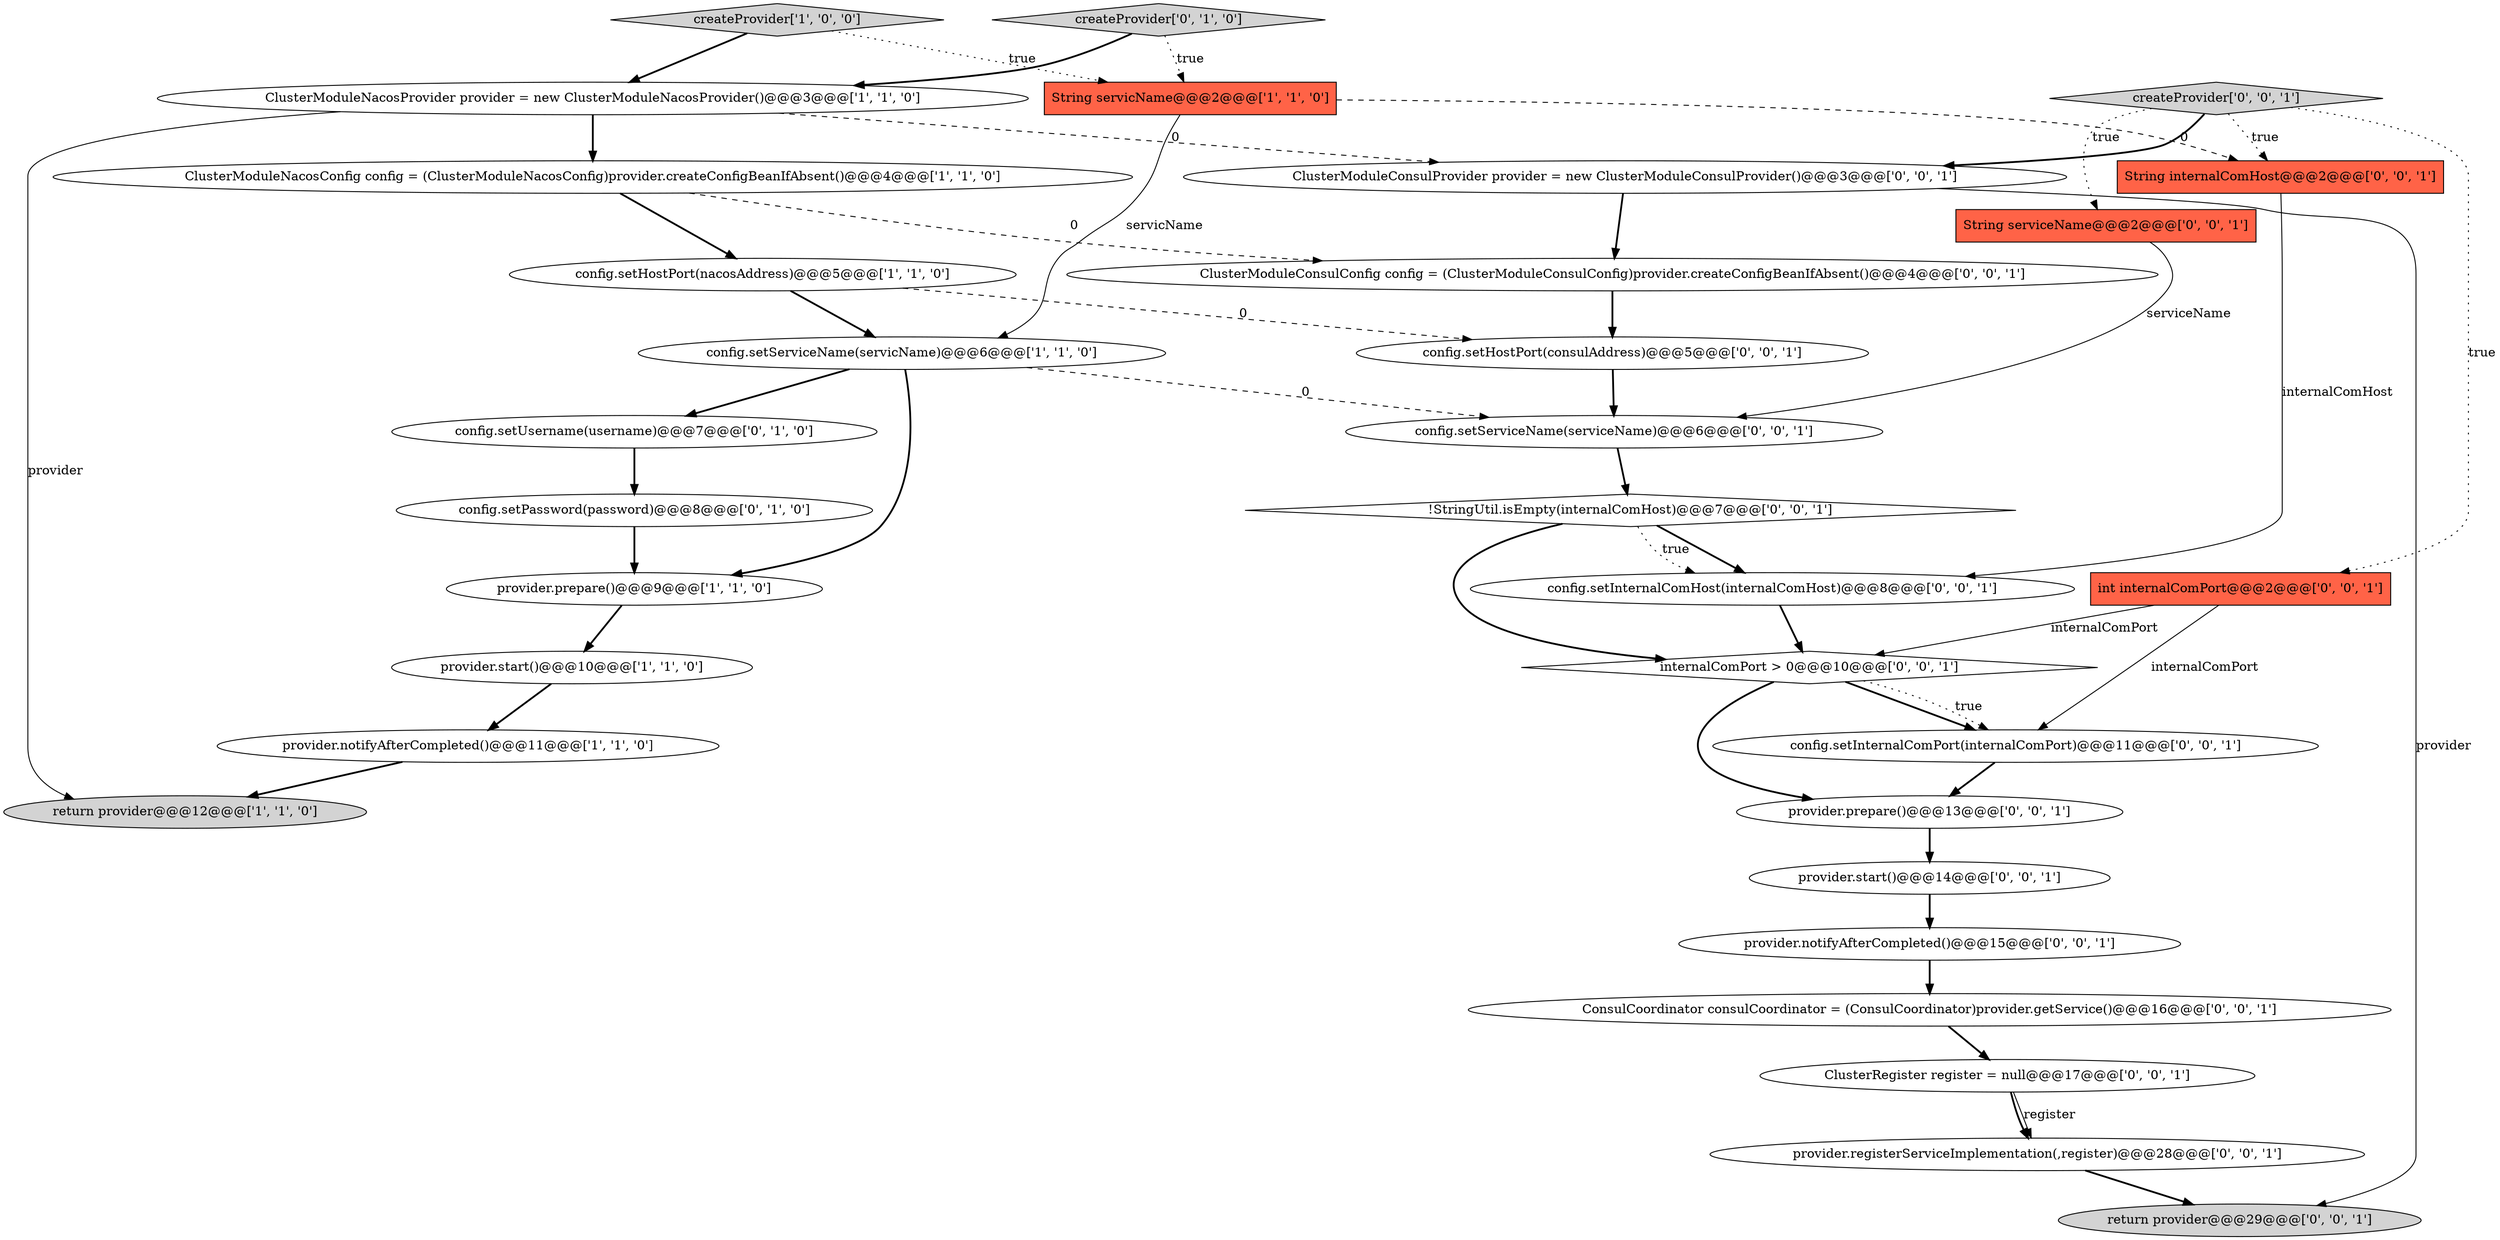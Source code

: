 digraph {
18 [style = filled, label = "ConsulCoordinator consulCoordinator = (ConsulCoordinator)provider.getService()@@@16@@@['0', '0', '1']", fillcolor = white, shape = ellipse image = "AAA0AAABBB3BBB"];
15 [style = filled, label = "provider.registerServiceImplementation(,register)@@@28@@@['0', '0', '1']", fillcolor = white, shape = ellipse image = "AAA0AAABBB3BBB"];
30 [style = filled, label = "provider.start()@@@14@@@['0', '0', '1']", fillcolor = white, shape = ellipse image = "AAA0AAABBB3BBB"];
17 [style = filled, label = "config.setInternalComHost(internalComHost)@@@8@@@['0', '0', '1']", fillcolor = white, shape = ellipse image = "AAA0AAABBB3BBB"];
23 [style = filled, label = "internalComPort > 0@@@10@@@['0', '0', '1']", fillcolor = white, shape = diamond image = "AAA0AAABBB3BBB"];
9 [style = filled, label = "return provider@@@12@@@['1', '1', '0']", fillcolor = lightgray, shape = ellipse image = "AAA0AAABBB1BBB"];
28 [style = filled, label = "String internalComHost@@@2@@@['0', '0', '1']", fillcolor = tomato, shape = box image = "AAA0AAABBB3BBB"];
25 [style = filled, label = "int internalComPort@@@2@@@['0', '0', '1']", fillcolor = tomato, shape = box image = "AAA0AAABBB3BBB"];
3 [style = filled, label = "config.setHostPort(nacosAddress)@@@5@@@['1', '1', '0']", fillcolor = white, shape = ellipse image = "AAA0AAABBB1BBB"];
14 [style = filled, label = "provider.notifyAfterCompleted()@@@15@@@['0', '0', '1']", fillcolor = white, shape = ellipse image = "AAA0AAABBB3BBB"];
21 [style = filled, label = "config.setInternalComPort(internalComPort)@@@11@@@['0', '0', '1']", fillcolor = white, shape = ellipse image = "AAA0AAABBB3BBB"];
4 [style = filled, label = "provider.notifyAfterCompleted()@@@11@@@['1', '1', '0']", fillcolor = white, shape = ellipse image = "AAA0AAABBB1BBB"];
20 [style = filled, label = "createProvider['0', '0', '1']", fillcolor = lightgray, shape = diamond image = "AAA0AAABBB3BBB"];
6 [style = filled, label = "createProvider['1', '0', '0']", fillcolor = lightgray, shape = diamond image = "AAA0AAABBB1BBB"];
11 [style = filled, label = "config.setUsername(username)@@@7@@@['0', '1', '0']", fillcolor = white, shape = ellipse image = "AAA1AAABBB2BBB"];
16 [style = filled, label = "config.setHostPort(consulAddress)@@@5@@@['0', '0', '1']", fillcolor = white, shape = ellipse image = "AAA0AAABBB3BBB"];
22 [style = filled, label = "config.setServiceName(serviceName)@@@6@@@['0', '0', '1']", fillcolor = white, shape = ellipse image = "AAA0AAABBB3BBB"];
5 [style = filled, label = "ClusterModuleNacosProvider provider = new ClusterModuleNacosProvider()@@@3@@@['1', '1', '0']", fillcolor = white, shape = ellipse image = "AAA0AAABBB1BBB"];
26 [style = filled, label = "ClusterModuleConsulProvider provider = new ClusterModuleConsulProvider()@@@3@@@['0', '0', '1']", fillcolor = white, shape = ellipse image = "AAA0AAABBB3BBB"];
24 [style = filled, label = "return provider@@@29@@@['0', '0', '1']", fillcolor = lightgray, shape = ellipse image = "AAA0AAABBB3BBB"];
29 [style = filled, label = "provider.prepare()@@@13@@@['0', '0', '1']", fillcolor = white, shape = ellipse image = "AAA0AAABBB3BBB"];
8 [style = filled, label = "ClusterModuleNacosConfig config = (ClusterModuleNacosConfig)provider.createConfigBeanIfAbsent()@@@4@@@['1', '1', '0']", fillcolor = white, shape = ellipse image = "AAA0AAABBB1BBB"];
12 [style = filled, label = "config.setPassword(password)@@@8@@@['0', '1', '0']", fillcolor = white, shape = ellipse image = "AAA1AAABBB2BBB"];
19 [style = filled, label = "!StringUtil.isEmpty(internalComHost)@@@7@@@['0', '0', '1']", fillcolor = white, shape = diamond image = "AAA0AAABBB3BBB"];
2 [style = filled, label = "String servicName@@@2@@@['1', '1', '0']", fillcolor = tomato, shape = box image = "AAA0AAABBB1BBB"];
13 [style = filled, label = "String serviceName@@@2@@@['0', '0', '1']", fillcolor = tomato, shape = box image = "AAA0AAABBB3BBB"];
27 [style = filled, label = "ClusterRegister register = null@@@17@@@['0', '0', '1']", fillcolor = white, shape = ellipse image = "AAA0AAABBB3BBB"];
1 [style = filled, label = "provider.prepare()@@@9@@@['1', '1', '0']", fillcolor = white, shape = ellipse image = "AAA0AAABBB1BBB"];
31 [style = filled, label = "ClusterModuleConsulConfig config = (ClusterModuleConsulConfig)provider.createConfigBeanIfAbsent()@@@4@@@['0', '0', '1']", fillcolor = white, shape = ellipse image = "AAA0AAABBB3BBB"];
7 [style = filled, label = "provider.start()@@@10@@@['1', '1', '0']", fillcolor = white, shape = ellipse image = "AAA0AAABBB1BBB"];
0 [style = filled, label = "config.setServiceName(servicName)@@@6@@@['1', '1', '0']", fillcolor = white, shape = ellipse image = "AAA0AAABBB1BBB"];
10 [style = filled, label = "createProvider['0', '1', '0']", fillcolor = lightgray, shape = diamond image = "AAA0AAABBB2BBB"];
29->30 [style = bold, label=""];
10->2 [style = dotted, label="true"];
20->25 [style = dotted, label="true"];
22->19 [style = bold, label=""];
2->0 [style = solid, label="servicName"];
5->8 [style = bold, label=""];
11->12 [style = bold, label=""];
14->18 [style = bold, label=""];
3->16 [style = dashed, label="0"];
25->21 [style = solid, label="internalComPort"];
26->31 [style = bold, label=""];
12->1 [style = bold, label=""];
27->15 [style = bold, label=""];
16->22 [style = bold, label=""];
15->24 [style = bold, label=""];
19->23 [style = bold, label=""];
0->11 [style = bold, label=""];
21->29 [style = bold, label=""];
0->1 [style = bold, label=""];
8->3 [style = bold, label=""];
23->21 [style = bold, label=""];
27->15 [style = solid, label="register"];
23->21 [style = dotted, label="true"];
7->4 [style = bold, label=""];
3->0 [style = bold, label=""];
4->9 [style = bold, label=""];
19->17 [style = bold, label=""];
6->5 [style = bold, label=""];
17->23 [style = bold, label=""];
13->22 [style = solid, label="serviceName"];
20->13 [style = dotted, label="true"];
5->9 [style = solid, label="provider"];
8->31 [style = dashed, label="0"];
25->23 [style = solid, label="internalComPort"];
19->17 [style = dotted, label="true"];
1->7 [style = bold, label=""];
6->2 [style = dotted, label="true"];
26->24 [style = solid, label="provider"];
30->14 [style = bold, label=""];
28->17 [style = solid, label="internalComHost"];
18->27 [style = bold, label=""];
20->26 [style = bold, label=""];
0->22 [style = dashed, label="0"];
2->28 [style = dashed, label="0"];
31->16 [style = bold, label=""];
10->5 [style = bold, label=""];
20->28 [style = dotted, label="true"];
5->26 [style = dashed, label="0"];
23->29 [style = bold, label=""];
}
